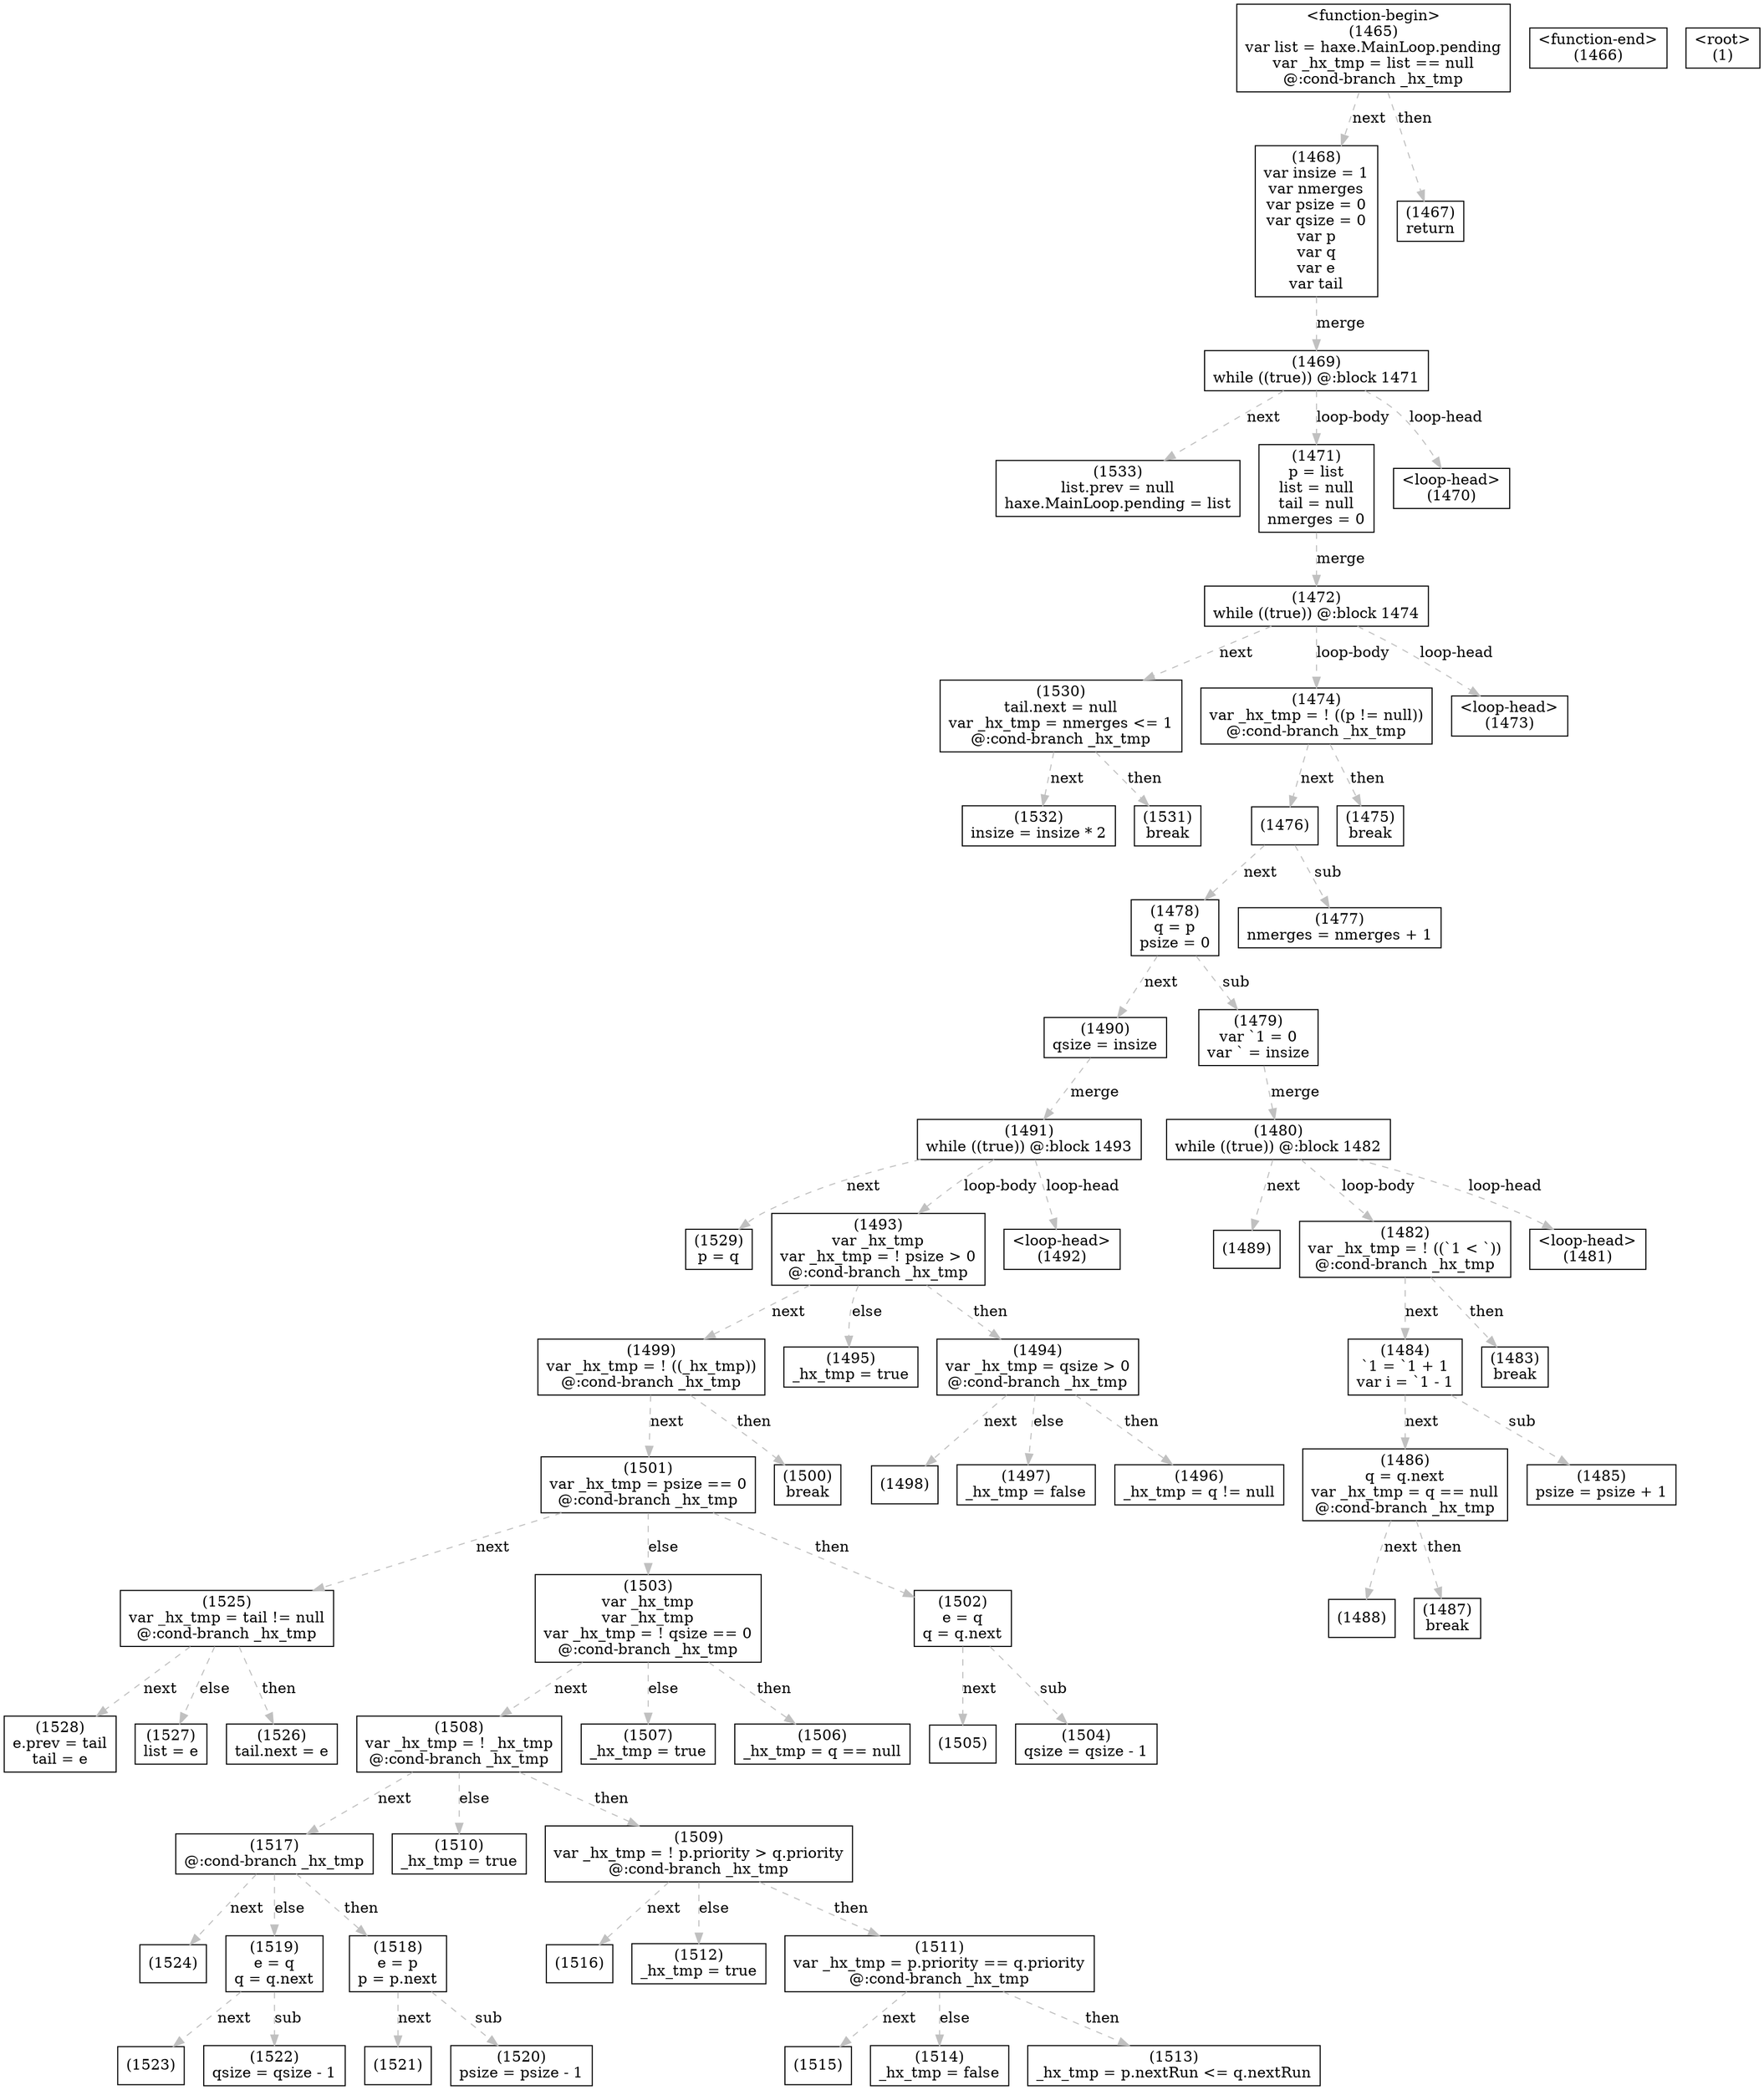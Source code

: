 digraph graphname {
n1533 [shape=box,label="(1533)\nlist.prev = null\nhaxe.MainLoop.pending = list"];
n1532 [shape=box,label="(1532)\ninsize = insize * 2"];
n1531 [shape=box,label="(1531)\nbreak"];
n1530 [shape=box,label="(1530)\ntail.next = null\nvar _hx_tmp = nmerges <= 1\n@:cond-branch _hx_tmp"];
n1530 -> n1531[style="dashed",color="gray",label="then"];
n1530 -> n1532[style="dashed",color="gray",label="next"];
n1529 [shape=box,label="(1529)\np = q"];
n1528 [shape=box,label="(1528)\ne.prev = tail\ntail = e"];
n1527 [shape=box,label="(1527)\nlist = e"];
n1526 [shape=box,label="(1526)\ntail.next = e"];
n1525 [shape=box,label="(1525)\nvar _hx_tmp = tail != null\n@:cond-branch _hx_tmp"];
n1525 -> n1526[style="dashed",color="gray",label="then"];
n1525 -> n1527[style="dashed",color="gray",label="else"];
n1525 -> n1528[style="dashed",color="gray",label="next"];
n1524 [shape=box,label="(1524)"];
n1523 [shape=box,label="(1523)"];
n1522 [shape=box,label="(1522)\nqsize = qsize - 1"];
n1521 [shape=box,label="(1521)"];
n1520 [shape=box,label="(1520)\npsize = psize - 1"];
n1519 [shape=box,label="(1519)\ne = q\nq = q.next"];
n1519 -> n1522[style="dashed",color="gray",label="sub"];
n1519 -> n1523[style="dashed",color="gray",label="next"];
n1518 [shape=box,label="(1518)\ne = p\np = p.next"];
n1518 -> n1520[style="dashed",color="gray",label="sub"];
n1518 -> n1521[style="dashed",color="gray",label="next"];
n1517 [shape=box,label="(1517)\n@:cond-branch _hx_tmp"];
n1517 -> n1518[style="dashed",color="gray",label="then"];
n1517 -> n1519[style="dashed",color="gray",label="else"];
n1517 -> n1524[style="dashed",color="gray",label="next"];
n1516 [shape=box,label="(1516)"];
n1515 [shape=box,label="(1515)"];
n1514 [shape=box,label="(1514)\n_hx_tmp = false"];
n1513 [shape=box,label="(1513)\n_hx_tmp = p.nextRun <= q.nextRun"];
n1512 [shape=box,label="(1512)\n_hx_tmp = true"];
n1511 [shape=box,label="(1511)\nvar _hx_tmp = p.priority == q.priority\n@:cond-branch _hx_tmp"];
n1511 -> n1513[style="dashed",color="gray",label="then"];
n1511 -> n1514[style="dashed",color="gray",label="else"];
n1511 -> n1515[style="dashed",color="gray",label="next"];
n1510 [shape=box,label="(1510)\n_hx_tmp = true"];
n1509 [shape=box,label="(1509)\nvar _hx_tmp = ! p.priority > q.priority\n@:cond-branch _hx_tmp"];
n1509 -> n1511[style="dashed",color="gray",label="then"];
n1509 -> n1512[style="dashed",color="gray",label="else"];
n1509 -> n1516[style="dashed",color="gray",label="next"];
n1508 [shape=box,label="(1508)\nvar _hx_tmp = ! _hx_tmp\n@:cond-branch _hx_tmp"];
n1508 -> n1509[style="dashed",color="gray",label="then"];
n1508 -> n1510[style="dashed",color="gray",label="else"];
n1508 -> n1517[style="dashed",color="gray",label="next"];
n1507 [shape=box,label="(1507)\n_hx_tmp = true"];
n1506 [shape=box,label="(1506)\n_hx_tmp = q == null"];
n1505 [shape=box,label="(1505)"];
n1504 [shape=box,label="(1504)\nqsize = qsize - 1"];
n1503 [shape=box,label="(1503)\nvar _hx_tmp\nvar _hx_tmp\nvar _hx_tmp = ! qsize == 0\n@:cond-branch _hx_tmp"];
n1503 -> n1506[style="dashed",color="gray",label="then"];
n1503 -> n1507[style="dashed",color="gray",label="else"];
n1503 -> n1508[style="dashed",color="gray",label="next"];
n1502 [shape=box,label="(1502)\ne = q\nq = q.next"];
n1502 -> n1504[style="dashed",color="gray",label="sub"];
n1502 -> n1505[style="dashed",color="gray",label="next"];
n1501 [shape=box,label="(1501)\nvar _hx_tmp = psize == 0\n@:cond-branch _hx_tmp"];
n1501 -> n1502[style="dashed",color="gray",label="then"];
n1501 -> n1503[style="dashed",color="gray",label="else"];
n1501 -> n1525[style="dashed",color="gray",label="next"];
n1500 [shape=box,label="(1500)\nbreak"];
n1499 [shape=box,label="(1499)\nvar _hx_tmp = ! ((_hx_tmp))\n@:cond-branch _hx_tmp"];
n1499 -> n1500[style="dashed",color="gray",label="then"];
n1499 -> n1501[style="dashed",color="gray",label="next"];
n1498 [shape=box,label="(1498)"];
n1497 [shape=box,label="(1497)\n_hx_tmp = false"];
n1496 [shape=box,label="(1496)\n_hx_tmp = q != null"];
n1495 [shape=box,label="(1495)\n_hx_tmp = true"];
n1494 [shape=box,label="(1494)\nvar _hx_tmp = qsize > 0\n@:cond-branch _hx_tmp"];
n1494 -> n1496[style="dashed",color="gray",label="then"];
n1494 -> n1497[style="dashed",color="gray",label="else"];
n1494 -> n1498[style="dashed",color="gray",label="next"];
n1493 [shape=box,label="(1493)\nvar _hx_tmp\nvar _hx_tmp = ! psize > 0\n@:cond-branch _hx_tmp"];
n1493 -> n1494[style="dashed",color="gray",label="then"];
n1493 -> n1495[style="dashed",color="gray",label="else"];
n1493 -> n1499[style="dashed",color="gray",label="next"];
n1492 [shape=box,label="<loop-head>
(1492)"];
n1491 [shape=box,label="(1491)\nwhile ((true)) @:block 1493"];
n1491 -> n1492[style="dashed",color="gray",label="loop-head"];
n1491 -> n1493[style="dashed",color="gray",label="loop-body"];
n1491 -> n1529[style="dashed",color="gray",label="next"];
n1490 [shape=box,label="(1490)\nqsize = insize"];
n1490 -> n1491[style="dashed",color="gray",label="merge"];
n1489 [shape=box,label="(1489)"];
n1488 [shape=box,label="(1488)"];
n1487 [shape=box,label="(1487)\nbreak"];
n1486 [shape=box,label="(1486)\nq = q.next\nvar _hx_tmp = q == null\n@:cond-branch _hx_tmp"];
n1486 -> n1487[style="dashed",color="gray",label="then"];
n1486 -> n1488[style="dashed",color="gray",label="next"];
n1485 [shape=box,label="(1485)\npsize = psize + 1"];
n1484 [shape=box,label="(1484)\n`1 = `1 + 1\nvar i = `1 - 1"];
n1484 -> n1485[style="dashed",color="gray",label="sub"];
n1484 -> n1486[style="dashed",color="gray",label="next"];
n1483 [shape=box,label="(1483)\nbreak"];
n1482 [shape=box,label="(1482)\nvar _hx_tmp = ! ((`1 < `))\n@:cond-branch _hx_tmp"];
n1482 -> n1483[style="dashed",color="gray",label="then"];
n1482 -> n1484[style="dashed",color="gray",label="next"];
n1481 [shape=box,label="<loop-head>
(1481)"];
n1480 [shape=box,label="(1480)\nwhile ((true)) @:block 1482"];
n1480 -> n1481[style="dashed",color="gray",label="loop-head"];
n1480 -> n1482[style="dashed",color="gray",label="loop-body"];
n1480 -> n1489[style="dashed",color="gray",label="next"];
n1479 [shape=box,label="(1479)\nvar `1 = 0\nvar ` = insize"];
n1479 -> n1480[style="dashed",color="gray",label="merge"];
n1478 [shape=box,label="(1478)\nq = p\npsize = 0"];
n1478 -> n1479[style="dashed",color="gray",label="sub"];
n1478 -> n1490[style="dashed",color="gray",label="next"];
n1477 [shape=box,label="(1477)\nnmerges = nmerges + 1"];
n1476 [shape=box,label="(1476)"];
n1476 -> n1477[style="dashed",color="gray",label="sub"];
n1476 -> n1478[style="dashed",color="gray",label="next"];
n1475 [shape=box,label="(1475)\nbreak"];
n1474 [shape=box,label="(1474)\nvar _hx_tmp = ! ((p != null))\n@:cond-branch _hx_tmp"];
n1474 -> n1475[style="dashed",color="gray",label="then"];
n1474 -> n1476[style="dashed",color="gray",label="next"];
n1473 [shape=box,label="<loop-head>
(1473)"];
n1472 [shape=box,label="(1472)\nwhile ((true)) @:block 1474"];
n1472 -> n1473[style="dashed",color="gray",label="loop-head"];
n1472 -> n1474[style="dashed",color="gray",label="loop-body"];
n1472 -> n1530[style="dashed",color="gray",label="next"];
n1471 [shape=box,label="(1471)\np = list\nlist = null\ntail = null\nnmerges = 0"];
n1471 -> n1472[style="dashed",color="gray",label="merge"];
n1470 [shape=box,label="<loop-head>
(1470)"];
n1469 [shape=box,label="(1469)\nwhile ((true)) @:block 1471"];
n1469 -> n1470[style="dashed",color="gray",label="loop-head"];
n1469 -> n1471[style="dashed",color="gray",label="loop-body"];
n1469 -> n1533[style="dashed",color="gray",label="next"];
n1468 [shape=box,label="(1468)\nvar insize = 1\nvar nmerges\nvar psize = 0\nvar qsize = 0\nvar p\nvar q\nvar e\nvar tail"];
n1468 -> n1469[style="dashed",color="gray",label="merge"];
n1467 [shape=box,label="(1467)\nreturn"];
n1466 [shape=box,label="<function-end>
(1466)"];
n1465 [shape=box,label="<function-begin>
(1465)\nvar list = haxe.MainLoop.pending\nvar _hx_tmp = list == null\n@:cond-branch _hx_tmp"];
n1465 -> n1467[style="dashed",color="gray",label="then"];
n1465 -> n1468[style="dashed",color="gray",label="next"];
n1 [shape=box,label="<root>
(1)"];
}
